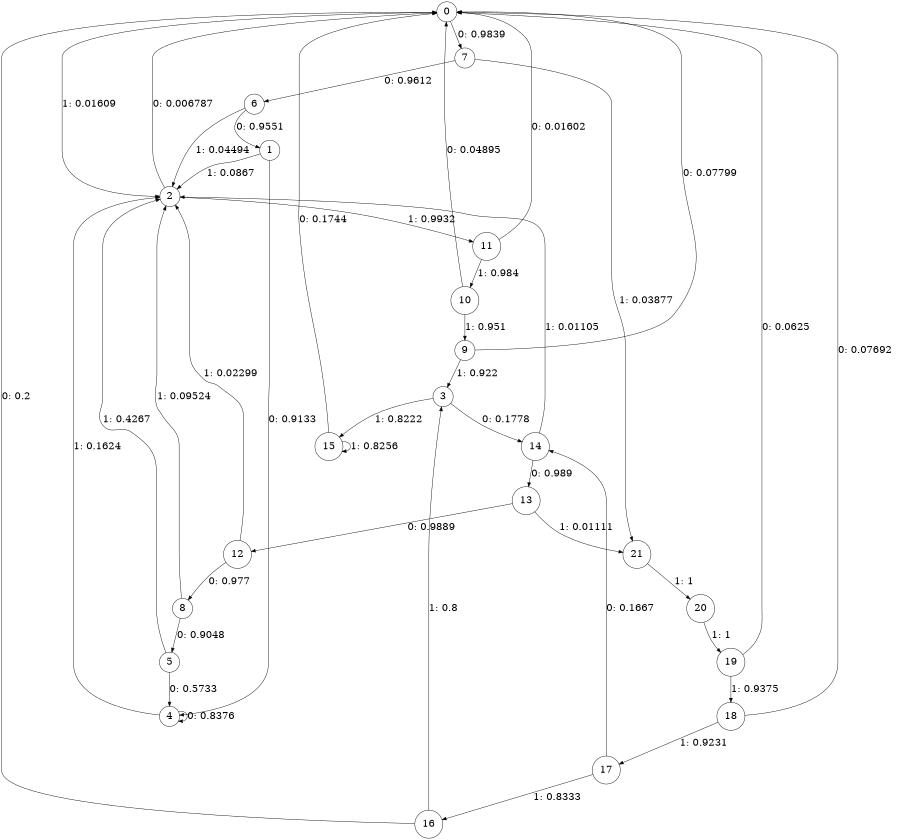 digraph "ch1_random_short_L11" {
size = "6,8.5";
ratio = "fill";
node [shape = circle];
node [fontsize = 24];
edge [fontsize = 24];
0 -> 7 [label = "0: 0.9839   "];
0 -> 2 [label = "1: 0.01609  "];
1 -> 4 [label = "0: 0.9133   "];
1 -> 2 [label = "1: 0.0867   "];
2 -> 0 [label = "0: 0.006787  "];
2 -> 11 [label = "1: 0.9932   "];
3 -> 14 [label = "0: 0.1778   "];
3 -> 15 [label = "1: 0.8222   "];
4 -> 4 [label = "0: 0.8376   "];
4 -> 2 [label = "1: 0.1624   "];
5 -> 4 [label = "0: 0.5733   "];
5 -> 2 [label = "1: 0.4267   "];
6 -> 1 [label = "0: 0.9551   "];
6 -> 2 [label = "1: 0.04494  "];
7 -> 6 [label = "0: 0.9612   "];
7 -> 21 [label = "1: 0.03877  "];
8 -> 5 [label = "0: 0.9048   "];
8 -> 2 [label = "1: 0.09524  "];
9 -> 0 [label = "0: 0.07799  "];
9 -> 3 [label = "1: 0.922    "];
10 -> 0 [label = "0: 0.04895  "];
10 -> 9 [label = "1: 0.951    "];
11 -> 0 [label = "0: 0.01602  "];
11 -> 10 [label = "1: 0.984    "];
12 -> 8 [label = "0: 0.977    "];
12 -> 2 [label = "1: 0.02299  "];
13 -> 12 [label = "0: 0.9889   "];
13 -> 21 [label = "1: 0.01111  "];
14 -> 13 [label = "0: 0.989    "];
14 -> 2 [label = "1: 0.01105  "];
15 -> 0 [label = "0: 0.1744   "];
15 -> 15 [label = "1: 0.8256   "];
16 -> 0 [label = "0: 0.2      "];
16 -> 3 [label = "1: 0.8      "];
17 -> 14 [label = "0: 0.1667   "];
17 -> 16 [label = "1: 0.8333   "];
18 -> 0 [label = "0: 0.07692  "];
18 -> 17 [label = "1: 0.9231   "];
19 -> 0 [label = "0: 0.0625   "];
19 -> 18 [label = "1: 0.9375   "];
20 -> 19 [label = "1: 1        "];
21 -> 20 [label = "1: 1        "];
}